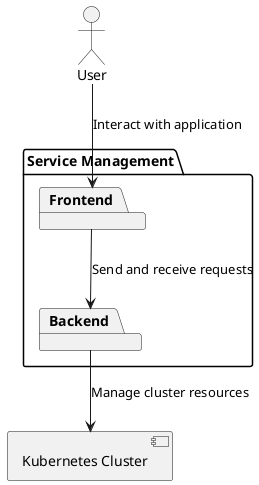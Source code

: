 @startuml

actor User

package "Service Management" {
  package "Backend" as Backend
  package "Frontend" as Frontend
}

[Kubernetes Cluster]

User --> Frontend : Interact with application
Frontend --> Backend : Send and receive requests
Backend --> [Kubernetes Cluster] : Manage cluster resources

@enduml